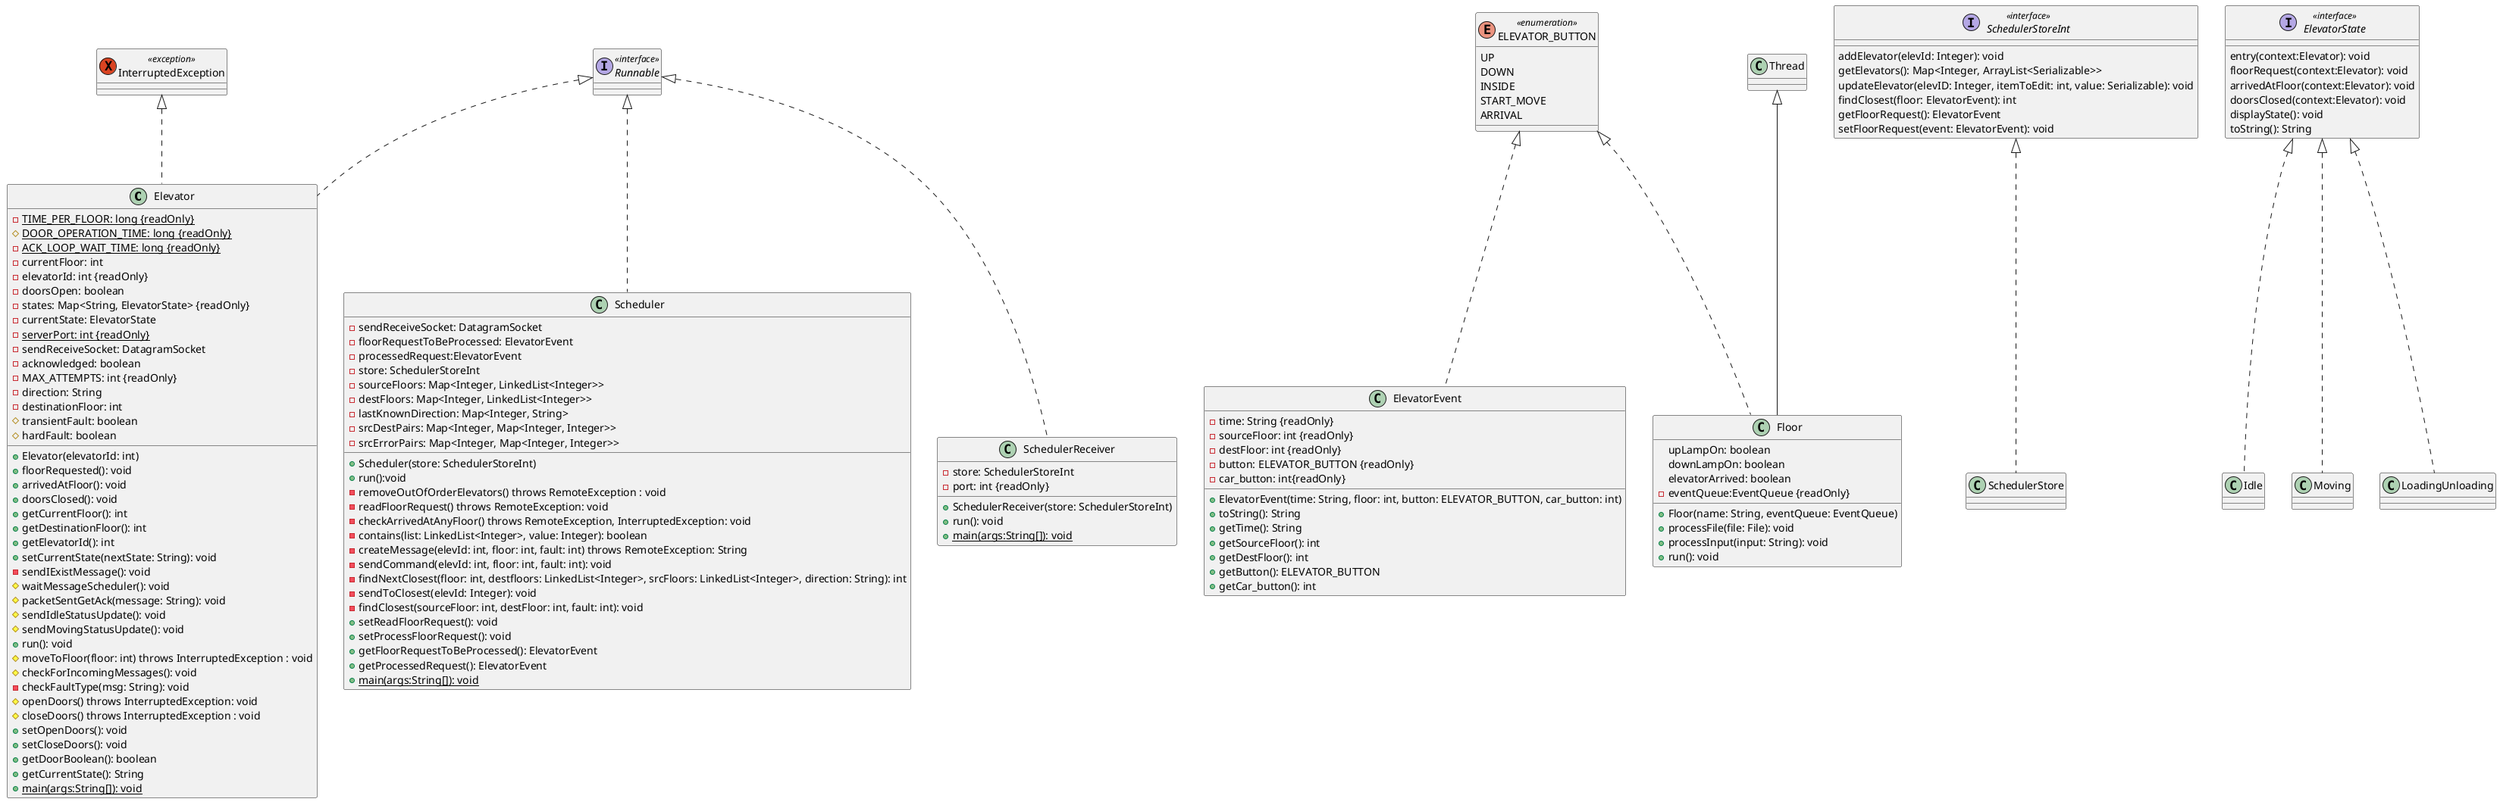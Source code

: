 @startuml
'https://plantuml.com/class-diagram

class Elevator
class ElevatorEvent
class Floor
class Scheduler
class SchedulerReceiver
class SchedulerStore
class Idle
class Moving
class LoadingUnloading
enum ELEVATOR_BUTTON <<enumeration>>
exception InterruptedException <<exception>>
interface Runnable <<interface>>
interface ElevatorState <<interface>>
interface SchedulerStoreInt <<interface>>

InterruptedException <|.. Elevator

ELEVATOR_BUTTON <|.. ElevatorEvent
ELEVATOR_BUTTON <|.. Floor

interface ElevatorState {
entry(context:Elevator): void
floorRequest(context:Elevator): void
arrivedAtFloor(context:Elevator): void
doorsClosed(context:Elevator): void
displayState(): void
toString(): String
}

interface SchedulerStoreInt{
addElevator(elevId: Integer): void
getElevators(): Map<Integer, ArrayList<Serializable>>
updateElevator(elevID: Integer, itemToEdit: int, value: Serializable): void
findClosest(floor: ElevatorEvent): int
getFloorRequest(): ElevatorEvent
setFloorRequest(event: ElevatorEvent): void
}

class SchedulerStore implements SchedulerStoreInt {

}

class Idle implements ElevatorState {
}

class Moving implements ElevatorState {
}

class LoadingUnloading implements ElevatorState {
}

class Elevator implements Runnable {
-{static} TIME_PER_FLOOR: long {readOnly}
#{static} DOOR_OPERATION_TIME: long {readOnly}
-{static} ACK_LOOP_WAIT_TIME: long {readOnly}
-currentFloor: int
-elevatorId: int {readOnly}
-doorsOpen: boolean
-states: Map<String, ElevatorState> {readOnly}
-currentState: ElevatorState
-{static} serverPort: int {readOnly}
-sendReceiveSocket: DatagramSocket
-acknowledged: boolean
-MAX_ATTEMPTS: int {readOnly}
-direction: String
-destinationFloor: int
#transientFault: boolean
#hardFault: boolean

+Elevator(elevatorId: int)
+floorRequested(): void
+arrivedAtFloor(): void
+doorsClosed(): void
+getCurrentFloor(): int
+getDestinationFloor(): int
+getElevatorId(): int
+setCurrentState(nextState: String): void
-sendIExistMessage(): void
#waitMessageScheduler(): void
#packetSentGetAck(message: String): void
#sendIdleStatusUpdate(): void
#sendMovingStatusUpdate(): void
+run(): void
#moveToFloor(floor: int) throws InterruptedException : void
#checkForIncomingMessages(): void
-checkFaultType(msg: String): void
#openDoors() throws InterruptedException: void
#closeDoors() throws InterruptedException : void
+setOpenDoors(): void
+setCloseDoors(): void
+getDoorBoolean(): boolean
+getCurrentState(): String
+{Static} main(args:String[]): void
}

enum ELEVATOR_BUTTON {
UP
DOWN
INSIDE
START_MOVE
ARRIVAL
}

class ElevatorEvent{
-time: String {readOnly}
-sourceFloor: int {readOnly}
-destFloor: int {readOnly}
-button: ELEVATOR_BUTTON {readOnly}
-car_button: int{readOnly}

+ElevatorEvent(time: String, floor: int, button: ELEVATOR_BUTTON, car_button: int)
+toString(): String
+getTime(): String
+getSourceFloor(): int
+getDestFloor(): int
+getButton(): ELEVATOR_BUTTON
+getCar_button(): int
}

class Floor extends Thread{
upLampOn: boolean
downLampOn: boolean
elevatorArrived: boolean
-eventQueue:EventQueue {readOnly}

+Floor(name: String, eventQueue: EventQueue)
+processFile(file: File): void
+processInput(input: String): void
+run(): void
}

class Scheduler implements Runnable{

-sendReceiveSocket: DatagramSocket
-floorRequestToBeProcessed: ElevatorEvent
-processedRequest:ElevatorEvent
-store: SchedulerStoreInt
-sourceFloors: Map<Integer, LinkedList<Integer>>
-destFloors: Map<Integer, LinkedList<Integer>>
-lastKnownDirection: Map<Integer, String>
-srcDestPairs: Map<Integer, Map<Integer, Integer>>
-srcErrorPairs: Map<Integer, Map<Integer, Integer>>

+Scheduler(store: SchedulerStoreInt)
+run():void
-removeOutOfOrderElevators() throws RemoteException : void
-readFloorRequest() throws RemoteException: void
-checkArrivedAtAnyFloor() throws RemoteException, InterruptedException: void
-contains(list: LinkedList<Integer>, value: Integer): boolean
-createMessage(elevId: int, floor: int, fault: int) throws RemoteException: String
-sendCommand(elevId: int, floor: int, fault: int): void
-findNextClosest(floor: int, destfloors: LinkedList<Integer>, srcFloors: LinkedList<Integer>, direction: String): int
-sendToClosest(elevId: Integer): void
-findClosest(sourceFloor: int, destFloor: int, fault: int): void
+setReadFloorRequest(): void
+setProcessFloorRequest(): void
+getFloorRequestToBeProcessed(): ElevatorEvent
+getProcessedRequest(): ElevatorEvent
+{Static} main(args:String[]): void
}

class SchedulerReceiver implements Runnable{

-store: SchedulerStoreInt
-port: int {readOnly}

+SchedulerReceiver(store: SchedulerStoreInt)
+run(): void
+{Static} main(args:String[]): void
}

@enduml